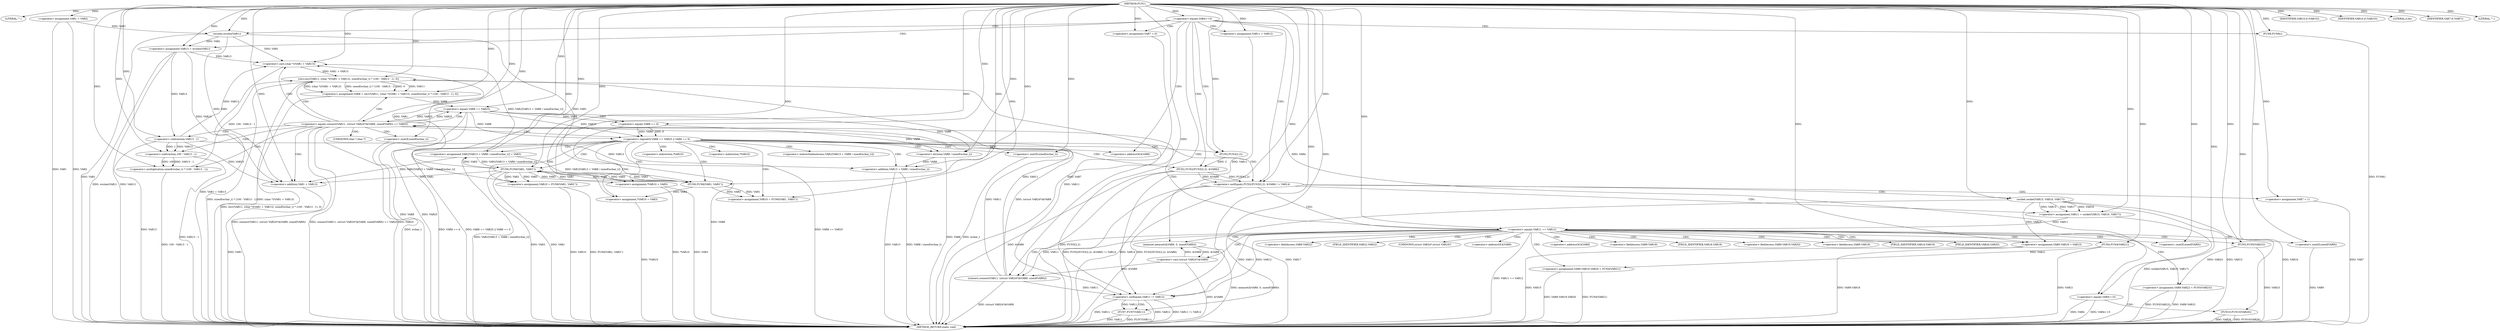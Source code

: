 digraph FUN1 {  
"1000100" [label = "(METHOD,FUN1)" ]
"1000279" [label = "(METHOD_RETURN,static void)" ]
"1000103" [label = "(LITERAL,\"\",)" ]
"1000104" [label = "(<operator>.assignment,VAR1 = VAR2)" ]
"1000108" [label = "(<operator>.equals,VAR4==5)" ]
"1000115" [label = "(<operator>.assignment,VAR7 = 0)" ]
"1000122" [label = "(<operator>.assignment,VAR11 = VAR12)" ]
"1000126" [label = "(<operator>.assignment,VAR13 = wcslen(VAR1))" ]
"1000128" [label = "(wcslen,wcslen(VAR1))" ]
"1000133" [label = "(<operator>.notEquals,FUN2(FUN3(2,2), &VAR6) != VAR14)" ]
"1000134" [label = "(FUN2,FUN2(FUN3(2,2), &VAR6))" ]
"1000135" [label = "(FUN3,FUN3(2,2))" ]
"1000143" [label = "(<operator>.assignment,VAR7 = 1)" ]
"1000146" [label = "(<operator>.assignment,VAR11 = socket(VAR15, VAR16, VAR17))" ]
"1000148" [label = "(socket,socket(VAR15, VAR16, VAR17))" ]
"1000153" [label = "(<operator>.equals,VAR11 == VAR12)" ]
"1000158" [label = "(memset,memset(&VAR9, 0, sizeof(VAR9)))" ]
"1000162" [label = "(<operator>.sizeOf,sizeof(VAR9))" ]
"1000164" [label = "(<operator>.assignment,VAR9.VAR18 = VAR15)" ]
"1000169" [label = "(<operator>.assignment,VAR9.VAR19.VAR20 = FUN4(VAR21))" ]
"1000175" [label = "(FUN4,FUN4(VAR21))" ]
"1000177" [label = "(<operator>.assignment,VAR9.VAR22 = FUN5(VAR23))" ]
"1000181" [label = "(FUN5,FUN5(VAR23))" ]
"1000184" [label = "(<operator>.equals,connect(VAR11, (struct VAR24*)&VAR9, sizeof(VAR9)) == VAR25)" ]
"1000185" [label = "(connect,connect(VAR11, (struct VAR24*)&VAR9, sizeof(VAR9)))" ]
"1000187" [label = "(<operator>.cast,(struct VAR24*)&VAR9)" ]
"1000191" [label = "(<operator>.sizeOf,sizeof(VAR9))" ]
"1000196" [label = "(<operator>.assignment,VAR8 = recv(VAR11, (char *)(VAR1 + VAR13), sizeof(wchar_t) * (100 - VAR13 - 1), 0))" ]
"1000198" [label = "(recv,recv(VAR11, (char *)(VAR1 + VAR13), sizeof(wchar_t) * (100 - VAR13 - 1), 0))" ]
"1000200" [label = "(<operator>.cast,(char *)(VAR1 + VAR13))" ]
"1000202" [label = "(<operator>.addition,VAR1 + VAR13)" ]
"1000205" [label = "(<operator>.multiplication,sizeof(wchar_t) * (100 - VAR13 - 1))" ]
"1000206" [label = "(<operator>.sizeOf,sizeof(wchar_t))" ]
"1000208" [label = "(<operator>.subtraction,100 - VAR13 - 1)" ]
"1000210" [label = "(<operator>.subtraction,VAR13 - 1)" ]
"1000215" [label = "(<operator>.logicalOr,VAR8 == VAR25 || VAR8 == 0)" ]
"1000216" [label = "(<operator>.equals,VAR8 == VAR25)" ]
"1000219" [label = "(<operator>.equals,VAR8 == 0)" ]
"1000224" [label = "(<operator>.assignment,VAR1[VAR13 + VAR8 / sizeof(wchar_t)] = VAR3)" ]
"1000227" [label = "(<operator>.addition,VAR13 + VAR8 / sizeof(wchar_t))" ]
"1000229" [label = "(<operator>.division,VAR8 / sizeof(wchar_t))" ]
"1000231" [label = "(<operator>.sizeOf,sizeof(wchar_t))" ]
"1000234" [label = "(<operator>.assignment,VAR10 = FUN6(VAR1, VAR3''))" ]
"1000236" [label = "(FUN6,FUN6(VAR1, VAR3''))" ]
"1000240" [label = "(IDENTIFIER,VAR10,if (VAR10))" ]
"1000242" [label = "(<operator>.assignment,*VAR10 = VAR3)" ]
"1000246" [label = "(<operator>.assignment,VAR10 = FUN6(VAR1, VAR3''))" ]
"1000248" [label = "(FUN6,FUN6(VAR1, VAR3''))" ]
"1000252" [label = "(IDENTIFIER,VAR10,if (VAR10))" ]
"1000254" [label = "(<operator>.assignment,*VAR10 = VAR3)" ]
"1000258" [label = "(LITERAL,0,do)" ]
"1000260" [label = "(<operator>.notEquals,VAR11 != VAR12)" ]
"1000264" [label = "(FUN7,FUN7(VAR11))" ]
"1000267" [label = "(IDENTIFIER,VAR7,if (VAR7))" ]
"1000269" [label = "(FUN8,FUN8())" ]
"1000271" [label = "(<operator>.equals,VAR4==5)" ]
"1000276" [label = "(LITERAL,\"\",)" ]
"1000277" [label = "(FUN10,FUN10(VAR26))" ]
"1000138" [label = "(<operator>.addressOf,&VAR6)" ]
"1000159" [label = "(<operator>.addressOf,&VAR9)" ]
"1000165" [label = "(<operator>.fieldAccess,VAR9.VAR18)" ]
"1000167" [label = "(FIELD_IDENTIFIER,VAR18,VAR18)" ]
"1000170" [label = "(<operator>.fieldAccess,VAR9.VAR19.VAR20)" ]
"1000171" [label = "(<operator>.fieldAccess,VAR9.VAR19)" ]
"1000173" [label = "(FIELD_IDENTIFIER,VAR19,VAR19)" ]
"1000174" [label = "(FIELD_IDENTIFIER,VAR20,VAR20)" ]
"1000178" [label = "(<operator>.fieldAccess,VAR9.VAR22)" ]
"1000180" [label = "(FIELD_IDENTIFIER,VAR22,VAR22)" ]
"1000188" [label = "(UNKNOWN,struct VAR24*,struct VAR24*)" ]
"1000189" [label = "(<operator>.addressOf,&VAR9)" ]
"1000201" [label = "(UNKNOWN,char *,char *)" ]
"1000225" [label = "(<operator>.indirectIndexAccess,VAR1[VAR13 + VAR8 / sizeof(wchar_t)])" ]
"1000243" [label = "(<operator>.indirection,*VAR10)" ]
"1000255" [label = "(<operator>.indirection,*VAR10)" ]
  "1000184" -> "1000279"  [ label = "DDG: connect(VAR11, (struct VAR24*)&VAR9, sizeof(VAR9))"] 
  "1000177" -> "1000279"  [ label = "DDG: FUN5(VAR23)"] 
  "1000133" -> "1000279"  [ label = "DDG: FUN2(FUN3(2,2), &VAR6) != VAR14"] 
  "1000260" -> "1000279"  [ label = "DDG: VAR12"] 
  "1000231" -> "1000279"  [ label = "DDG: wchar_t"] 
  "1000198" -> "1000279"  [ label = "DDG: sizeof(wchar_t) * (100 - VAR13 - 1)"] 
  "1000181" -> "1000279"  [ label = "DDG: VAR23"] 
  "1000177" -> "1000279"  [ label = "DDG: VAR9.VAR22"] 
  "1000246" -> "1000279"  [ label = "DDG: FUN6(VAR1, VAR3'')"] 
  "1000164" -> "1000279"  [ label = "DDG: VAR15"] 
  "1000260" -> "1000279"  [ label = "DDG: VAR11 != VAR12"] 
  "1000185" -> "1000279"  [ label = "DDG: (struct VAR24*)&VAR9"] 
  "1000224" -> "1000279"  [ label = "DDG: VAR1[VAR13 + VAR8 / sizeof(wchar_t)]"] 
  "1000208" -> "1000279"  [ label = "DDG: VAR13 - 1"] 
  "1000148" -> "1000279"  [ label = "DDG: VAR17"] 
  "1000198" -> "1000279"  [ label = "DDG: (char *)(VAR1 + VAR13)"] 
  "1000215" -> "1000279"  [ label = "DDG: VAR8 == VAR25"] 
  "1000254" -> "1000279"  [ label = "DDG: *VAR10"] 
  "1000104" -> "1000279"  [ label = "DDG: VAR1"] 
  "1000215" -> "1000279"  [ label = "DDG: VAR8 == 0"] 
  "1000216" -> "1000279"  [ label = "DDG: VAR8"] 
  "1000227" -> "1000279"  [ label = "DDG: VAR13"] 
  "1000187" -> "1000279"  [ label = "DDG: &VAR9"] 
  "1000269" -> "1000279"  [ label = "DDG: FUN8()"] 
  "1000133" -> "1000279"  [ label = "DDG: VAR14"] 
  "1000184" -> "1000279"  [ label = "DDG: connect(VAR11, (struct VAR24*)&VAR9, sizeof(VAR9)) == VAR25"] 
  "1000264" -> "1000279"  [ label = "DDG: VAR11"] 
  "1000227" -> "1000279"  [ label = "DDG: VAR8 / sizeof(wchar_t)"] 
  "1000128" -> "1000279"  [ label = "DDG: VAR1"] 
  "1000158" -> "1000279"  [ label = "DDG: memset(&VAR9, 0, sizeof(VAR9))"] 
  "1000143" -> "1000279"  [ label = "DDG: VAR7"] 
  "1000133" -> "1000279"  [ label = "DDG: FUN2(FUN3(2,2), &VAR6)"] 
  "1000264" -> "1000279"  [ label = "DDG: FUN7(VAR11)"] 
  "1000216" -> "1000279"  [ label = "DDG: VAR25"] 
  "1000202" -> "1000279"  [ label = "DDG: VAR1"] 
  "1000205" -> "1000279"  [ label = "DDG: 100 - VAR13 - 1"] 
  "1000148" -> "1000279"  [ label = "DDG: VAR15"] 
  "1000146" -> "1000279"  [ label = "DDG: socket(VAR15, VAR16, VAR17)"] 
  "1000175" -> "1000279"  [ label = "DDG: VAR21"] 
  "1000206" -> "1000279"  [ label = "DDG: wchar_t"] 
  "1000126" -> "1000279"  [ label = "DDG: VAR13"] 
  "1000153" -> "1000279"  [ label = "DDG: VAR11 == VAR12"] 
  "1000277" -> "1000279"  [ label = "DDG: VAR26"] 
  "1000134" -> "1000279"  [ label = "DDG: FUN3(2,2)"] 
  "1000184" -> "1000279"  [ label = "DDG: VAR25"] 
  "1000210" -> "1000279"  [ label = "DDG: VAR13"] 
  "1000277" -> "1000279"  [ label = "DDG: FUN10(VAR26)"] 
  "1000219" -> "1000279"  [ label = "DDG: VAR8"] 
  "1000229" -> "1000279"  [ label = "DDG: VAR8"] 
  "1000215" -> "1000279"  [ label = "DDG: VAR8 == VAR25 || VAR8 == 0"] 
  "1000169" -> "1000279"  [ label = "DDG: VAR9.VAR19.VAR20"] 
  "1000148" -> "1000279"  [ label = "DDG: VAR16"] 
  "1000254" -> "1000279"  [ label = "DDG: VAR3"] 
  "1000260" -> "1000279"  [ label = "DDG: VAR11"] 
  "1000126" -> "1000279"  [ label = "DDG: wcslen(VAR1)"] 
  "1000248" -> "1000279"  [ label = "DDG: VAR3"] 
  "1000271" -> "1000279"  [ label = "DDG: VAR4"] 
  "1000134" -> "1000279"  [ label = "DDG: &VAR6"] 
  "1000271" -> "1000279"  [ label = "DDG: VAR4==5"] 
  "1000115" -> "1000279"  [ label = "DDG: VAR7"] 
  "1000191" -> "1000279"  [ label = "DDG: VAR9"] 
  "1000242" -> "1000279"  [ label = "DDG: *VAR10"] 
  "1000104" -> "1000279"  [ label = "DDG: VAR2"] 
  "1000169" -> "1000279"  [ label = "DDG: FUN4(VAR21)"] 
  "1000246" -> "1000279"  [ label = "DDG: VAR10"] 
  "1000248" -> "1000279"  [ label = "DDG: VAR1"] 
  "1000200" -> "1000279"  [ label = "DDG: VAR1 + VAR13"] 
  "1000196" -> "1000279"  [ label = "DDG: recv(VAR11, (char *)(VAR1 + VAR13), sizeof(wchar_t) * (100 - VAR13 - 1), 0)"] 
  "1000164" -> "1000279"  [ label = "DDG: VAR9.VAR18"] 
  "1000100" -> "1000103"  [ label = "DDG: "] 
  "1000100" -> "1000104"  [ label = "DDG: "] 
  "1000100" -> "1000108"  [ label = "DDG: "] 
  "1000100" -> "1000115"  [ label = "DDG: "] 
  "1000100" -> "1000122"  [ label = "DDG: "] 
  "1000128" -> "1000126"  [ label = "DDG: VAR1"] 
  "1000100" -> "1000126"  [ label = "DDG: "] 
  "1000104" -> "1000128"  [ label = "DDG: VAR1"] 
  "1000100" -> "1000128"  [ label = "DDG: "] 
  "1000134" -> "1000133"  [ label = "DDG: FUN3(2,2)"] 
  "1000134" -> "1000133"  [ label = "DDG: &VAR6"] 
  "1000135" -> "1000134"  [ label = "DDG: 2"] 
  "1000100" -> "1000135"  [ label = "DDG: "] 
  "1000100" -> "1000133"  [ label = "DDG: "] 
  "1000100" -> "1000143"  [ label = "DDG: "] 
  "1000148" -> "1000146"  [ label = "DDG: VAR15"] 
  "1000148" -> "1000146"  [ label = "DDG: VAR16"] 
  "1000148" -> "1000146"  [ label = "DDG: VAR17"] 
  "1000100" -> "1000146"  [ label = "DDG: "] 
  "1000100" -> "1000148"  [ label = "DDG: "] 
  "1000146" -> "1000153"  [ label = "DDG: VAR11"] 
  "1000100" -> "1000153"  [ label = "DDG: "] 
  "1000187" -> "1000158"  [ label = "DDG: &VAR9"] 
  "1000100" -> "1000158"  [ label = "DDG: "] 
  "1000100" -> "1000162"  [ label = "DDG: "] 
  "1000148" -> "1000164"  [ label = "DDG: VAR15"] 
  "1000100" -> "1000164"  [ label = "DDG: "] 
  "1000175" -> "1000169"  [ label = "DDG: VAR21"] 
  "1000100" -> "1000175"  [ label = "DDG: "] 
  "1000181" -> "1000177"  [ label = "DDG: VAR23"] 
  "1000100" -> "1000181"  [ label = "DDG: "] 
  "1000185" -> "1000184"  [ label = "DDG: VAR11"] 
  "1000185" -> "1000184"  [ label = "DDG: (struct VAR24*)&VAR9"] 
  "1000153" -> "1000185"  [ label = "DDG: VAR11"] 
  "1000100" -> "1000185"  [ label = "DDG: "] 
  "1000187" -> "1000185"  [ label = "DDG: &VAR9"] 
  "1000158" -> "1000187"  [ label = "DDG: &VAR9"] 
  "1000100" -> "1000191"  [ label = "DDG: "] 
  "1000216" -> "1000184"  [ label = "DDG: VAR25"] 
  "1000100" -> "1000184"  [ label = "DDG: "] 
  "1000198" -> "1000196"  [ label = "DDG: VAR11"] 
  "1000198" -> "1000196"  [ label = "DDG: (char *)(VAR1 + VAR13)"] 
  "1000198" -> "1000196"  [ label = "DDG: sizeof(wchar_t) * (100 - VAR13 - 1)"] 
  "1000198" -> "1000196"  [ label = "DDG: 0"] 
  "1000100" -> "1000196"  [ label = "DDG: "] 
  "1000185" -> "1000198"  [ label = "DDG: VAR11"] 
  "1000100" -> "1000198"  [ label = "DDG: "] 
  "1000200" -> "1000198"  [ label = "DDG: VAR1 + VAR13"] 
  "1000224" -> "1000200"  [ label = "DDG: VAR1[VAR13 + VAR8 / sizeof(wchar_t)]"] 
  "1000128" -> "1000200"  [ label = "DDG: VAR1"] 
  "1000248" -> "1000200"  [ label = "DDG: VAR1"] 
  "1000100" -> "1000200"  [ label = "DDG: "] 
  "1000126" -> "1000200"  [ label = "DDG: VAR13"] 
  "1000210" -> "1000200"  [ label = "DDG: VAR13"] 
  "1000224" -> "1000202"  [ label = "DDG: VAR1[VAR13 + VAR8 / sizeof(wchar_t)]"] 
  "1000128" -> "1000202"  [ label = "DDG: VAR1"] 
  "1000248" -> "1000202"  [ label = "DDG: VAR1"] 
  "1000100" -> "1000202"  [ label = "DDG: "] 
  "1000126" -> "1000202"  [ label = "DDG: VAR13"] 
  "1000210" -> "1000202"  [ label = "DDG: VAR13"] 
  "1000205" -> "1000198"  [ label = "DDG: 100 - VAR13 - 1"] 
  "1000100" -> "1000205"  [ label = "DDG: "] 
  "1000100" -> "1000206"  [ label = "DDG: "] 
  "1000208" -> "1000205"  [ label = "DDG: 100"] 
  "1000208" -> "1000205"  [ label = "DDG: VAR13 - 1"] 
  "1000100" -> "1000208"  [ label = "DDG: "] 
  "1000210" -> "1000208"  [ label = "DDG: VAR13"] 
  "1000210" -> "1000208"  [ label = "DDG: 1"] 
  "1000100" -> "1000210"  [ label = "DDG: "] 
  "1000126" -> "1000210"  [ label = "DDG: VAR13"] 
  "1000216" -> "1000215"  [ label = "DDG: VAR8"] 
  "1000216" -> "1000215"  [ label = "DDG: VAR25"] 
  "1000196" -> "1000216"  [ label = "DDG: VAR8"] 
  "1000100" -> "1000216"  [ label = "DDG: "] 
  "1000184" -> "1000216"  [ label = "DDG: VAR25"] 
  "1000219" -> "1000215"  [ label = "DDG: VAR8"] 
  "1000219" -> "1000215"  [ label = "DDG: 0"] 
  "1000216" -> "1000219"  [ label = "DDG: VAR8"] 
  "1000100" -> "1000219"  [ label = "DDG: "] 
  "1000248" -> "1000224"  [ label = "DDG: VAR3"] 
  "1000100" -> "1000224"  [ label = "DDG: "] 
  "1000210" -> "1000227"  [ label = "DDG: VAR13"] 
  "1000100" -> "1000227"  [ label = "DDG: "] 
  "1000229" -> "1000227"  [ label = "DDG: VAR8"] 
  "1000216" -> "1000229"  [ label = "DDG: VAR8"] 
  "1000219" -> "1000229"  [ label = "DDG: VAR8"] 
  "1000100" -> "1000229"  [ label = "DDG: "] 
  "1000100" -> "1000231"  [ label = "DDG: "] 
  "1000236" -> "1000234"  [ label = "DDG: VAR1"] 
  "1000236" -> "1000234"  [ label = "DDG: VAR3"] 
  "1000100" -> "1000234"  [ label = "DDG: "] 
  "1000224" -> "1000236"  [ label = "DDG: VAR1[VAR13 + VAR8 / sizeof(wchar_t)]"] 
  "1000100" -> "1000236"  [ label = "DDG: "] 
  "1000128" -> "1000236"  [ label = "DDG: VAR1"] 
  "1000248" -> "1000236"  [ label = "DDG: VAR1"] 
  "1000248" -> "1000236"  [ label = "DDG: VAR3"] 
  "1000100" -> "1000240"  [ label = "DDG: "] 
  "1000236" -> "1000242"  [ label = "DDG: VAR3"] 
  "1000100" -> "1000242"  [ label = "DDG: "] 
  "1000248" -> "1000246"  [ label = "DDG: VAR1"] 
  "1000248" -> "1000246"  [ label = "DDG: VAR3"] 
  "1000100" -> "1000246"  [ label = "DDG: "] 
  "1000224" -> "1000248"  [ label = "DDG: VAR1[VAR13 + VAR8 / sizeof(wchar_t)]"] 
  "1000236" -> "1000248"  [ label = "DDG: VAR1"] 
  "1000100" -> "1000248"  [ label = "DDG: "] 
  "1000236" -> "1000248"  [ label = "DDG: VAR3"] 
  "1000100" -> "1000252"  [ label = "DDG: "] 
  "1000248" -> "1000254"  [ label = "DDG: VAR3"] 
  "1000100" -> "1000254"  [ label = "DDG: "] 
  "1000100" -> "1000258"  [ label = "DDG: "] 
  "1000185" -> "1000260"  [ label = "DDG: VAR11"] 
  "1000122" -> "1000260"  [ label = "DDG: VAR11"] 
  "1000153" -> "1000260"  [ label = "DDG: VAR11"] 
  "1000198" -> "1000260"  [ label = "DDG: VAR11"] 
  "1000100" -> "1000260"  [ label = "DDG: "] 
  "1000153" -> "1000260"  [ label = "DDG: VAR12"] 
  "1000260" -> "1000264"  [ label = "DDG: VAR11"] 
  "1000100" -> "1000264"  [ label = "DDG: "] 
  "1000100" -> "1000267"  [ label = "DDG: "] 
  "1000100" -> "1000269"  [ label = "DDG: "] 
  "1000108" -> "1000271"  [ label = "DDG: VAR4"] 
  "1000100" -> "1000271"  [ label = "DDG: "] 
  "1000100" -> "1000276"  [ label = "DDG: "] 
  "1000100" -> "1000277"  [ label = "DDG: "] 
  "1000108" -> "1000128"  [ label = "CDG: "] 
  "1000108" -> "1000260"  [ label = "CDG: "] 
  "1000108" -> "1000133"  [ label = "CDG: "] 
  "1000108" -> "1000122"  [ label = "CDG: "] 
  "1000108" -> "1000126"  [ label = "CDG: "] 
  "1000108" -> "1000138"  [ label = "CDG: "] 
  "1000108" -> "1000135"  [ label = "CDG: "] 
  "1000108" -> "1000115"  [ label = "CDG: "] 
  "1000108" -> "1000134"  [ label = "CDG: "] 
  "1000108" -> "1000269"  [ label = "CDG: "] 
  "1000133" -> "1000148"  [ label = "CDG: "] 
  "1000133" -> "1000146"  [ label = "CDG: "] 
  "1000133" -> "1000153"  [ label = "CDG: "] 
  "1000133" -> "1000143"  [ label = "CDG: "] 
  "1000153" -> "1000164"  [ label = "CDG: "] 
  "1000153" -> "1000174"  [ label = "CDG: "] 
  "1000153" -> "1000191"  [ label = "CDG: "] 
  "1000153" -> "1000180"  [ label = "CDG: "] 
  "1000153" -> "1000165"  [ label = "CDG: "] 
  "1000153" -> "1000188"  [ label = "CDG: "] 
  "1000153" -> "1000167"  [ label = "CDG: "] 
  "1000153" -> "1000175"  [ label = "CDG: "] 
  "1000153" -> "1000187"  [ label = "CDG: "] 
  "1000153" -> "1000185"  [ label = "CDG: "] 
  "1000153" -> "1000189"  [ label = "CDG: "] 
  "1000153" -> "1000169"  [ label = "CDG: "] 
  "1000153" -> "1000178"  [ label = "CDG: "] 
  "1000153" -> "1000159"  [ label = "CDG: "] 
  "1000153" -> "1000173"  [ label = "CDG: "] 
  "1000153" -> "1000158"  [ label = "CDG: "] 
  "1000153" -> "1000170"  [ label = "CDG: "] 
  "1000153" -> "1000171"  [ label = "CDG: "] 
  "1000153" -> "1000184"  [ label = "CDG: "] 
  "1000153" -> "1000177"  [ label = "CDG: "] 
  "1000153" -> "1000162"  [ label = "CDG: "] 
  "1000153" -> "1000181"  [ label = "CDG: "] 
  "1000184" -> "1000200"  [ label = "CDG: "] 
  "1000184" -> "1000208"  [ label = "CDG: "] 
  "1000184" -> "1000216"  [ label = "CDG: "] 
  "1000184" -> "1000210"  [ label = "CDG: "] 
  "1000184" -> "1000206"  [ label = "CDG: "] 
  "1000184" -> "1000201"  [ label = "CDG: "] 
  "1000184" -> "1000198"  [ label = "CDG: "] 
  "1000184" -> "1000196"  [ label = "CDG: "] 
  "1000184" -> "1000215"  [ label = "CDG: "] 
  "1000184" -> "1000205"  [ label = "CDG: "] 
  "1000184" -> "1000202"  [ label = "CDG: "] 
  "1000215" -> "1000227"  [ label = "CDG: "] 
  "1000215" -> "1000236"  [ label = "CDG: "] 
  "1000215" -> "1000248"  [ label = "CDG: "] 
  "1000215" -> "1000224"  [ label = "CDG: "] 
  "1000215" -> "1000246"  [ label = "CDG: "] 
  "1000215" -> "1000229"  [ label = "CDG: "] 
  "1000215" -> "1000234"  [ label = "CDG: "] 
  "1000215" -> "1000225"  [ label = "CDG: "] 
  "1000215" -> "1000231"  [ label = "CDG: "] 
  "1000215" -> "1000133"  [ label = "CDG: "] 
  "1000215" -> "1000138"  [ label = "CDG: "] 
  "1000215" -> "1000135"  [ label = "CDG: "] 
  "1000215" -> "1000134"  [ label = "CDG: "] 
  "1000215" -> "1000243"  [ label = "CDG: "] 
  "1000215" -> "1000242"  [ label = "CDG: "] 
  "1000215" -> "1000255"  [ label = "CDG: "] 
  "1000215" -> "1000254"  [ label = "CDG: "] 
  "1000216" -> "1000219"  [ label = "CDG: "] 
  "1000260" -> "1000264"  [ label = "CDG: "] 
  "1000271" -> "1000277"  [ label = "CDG: "] 
}
